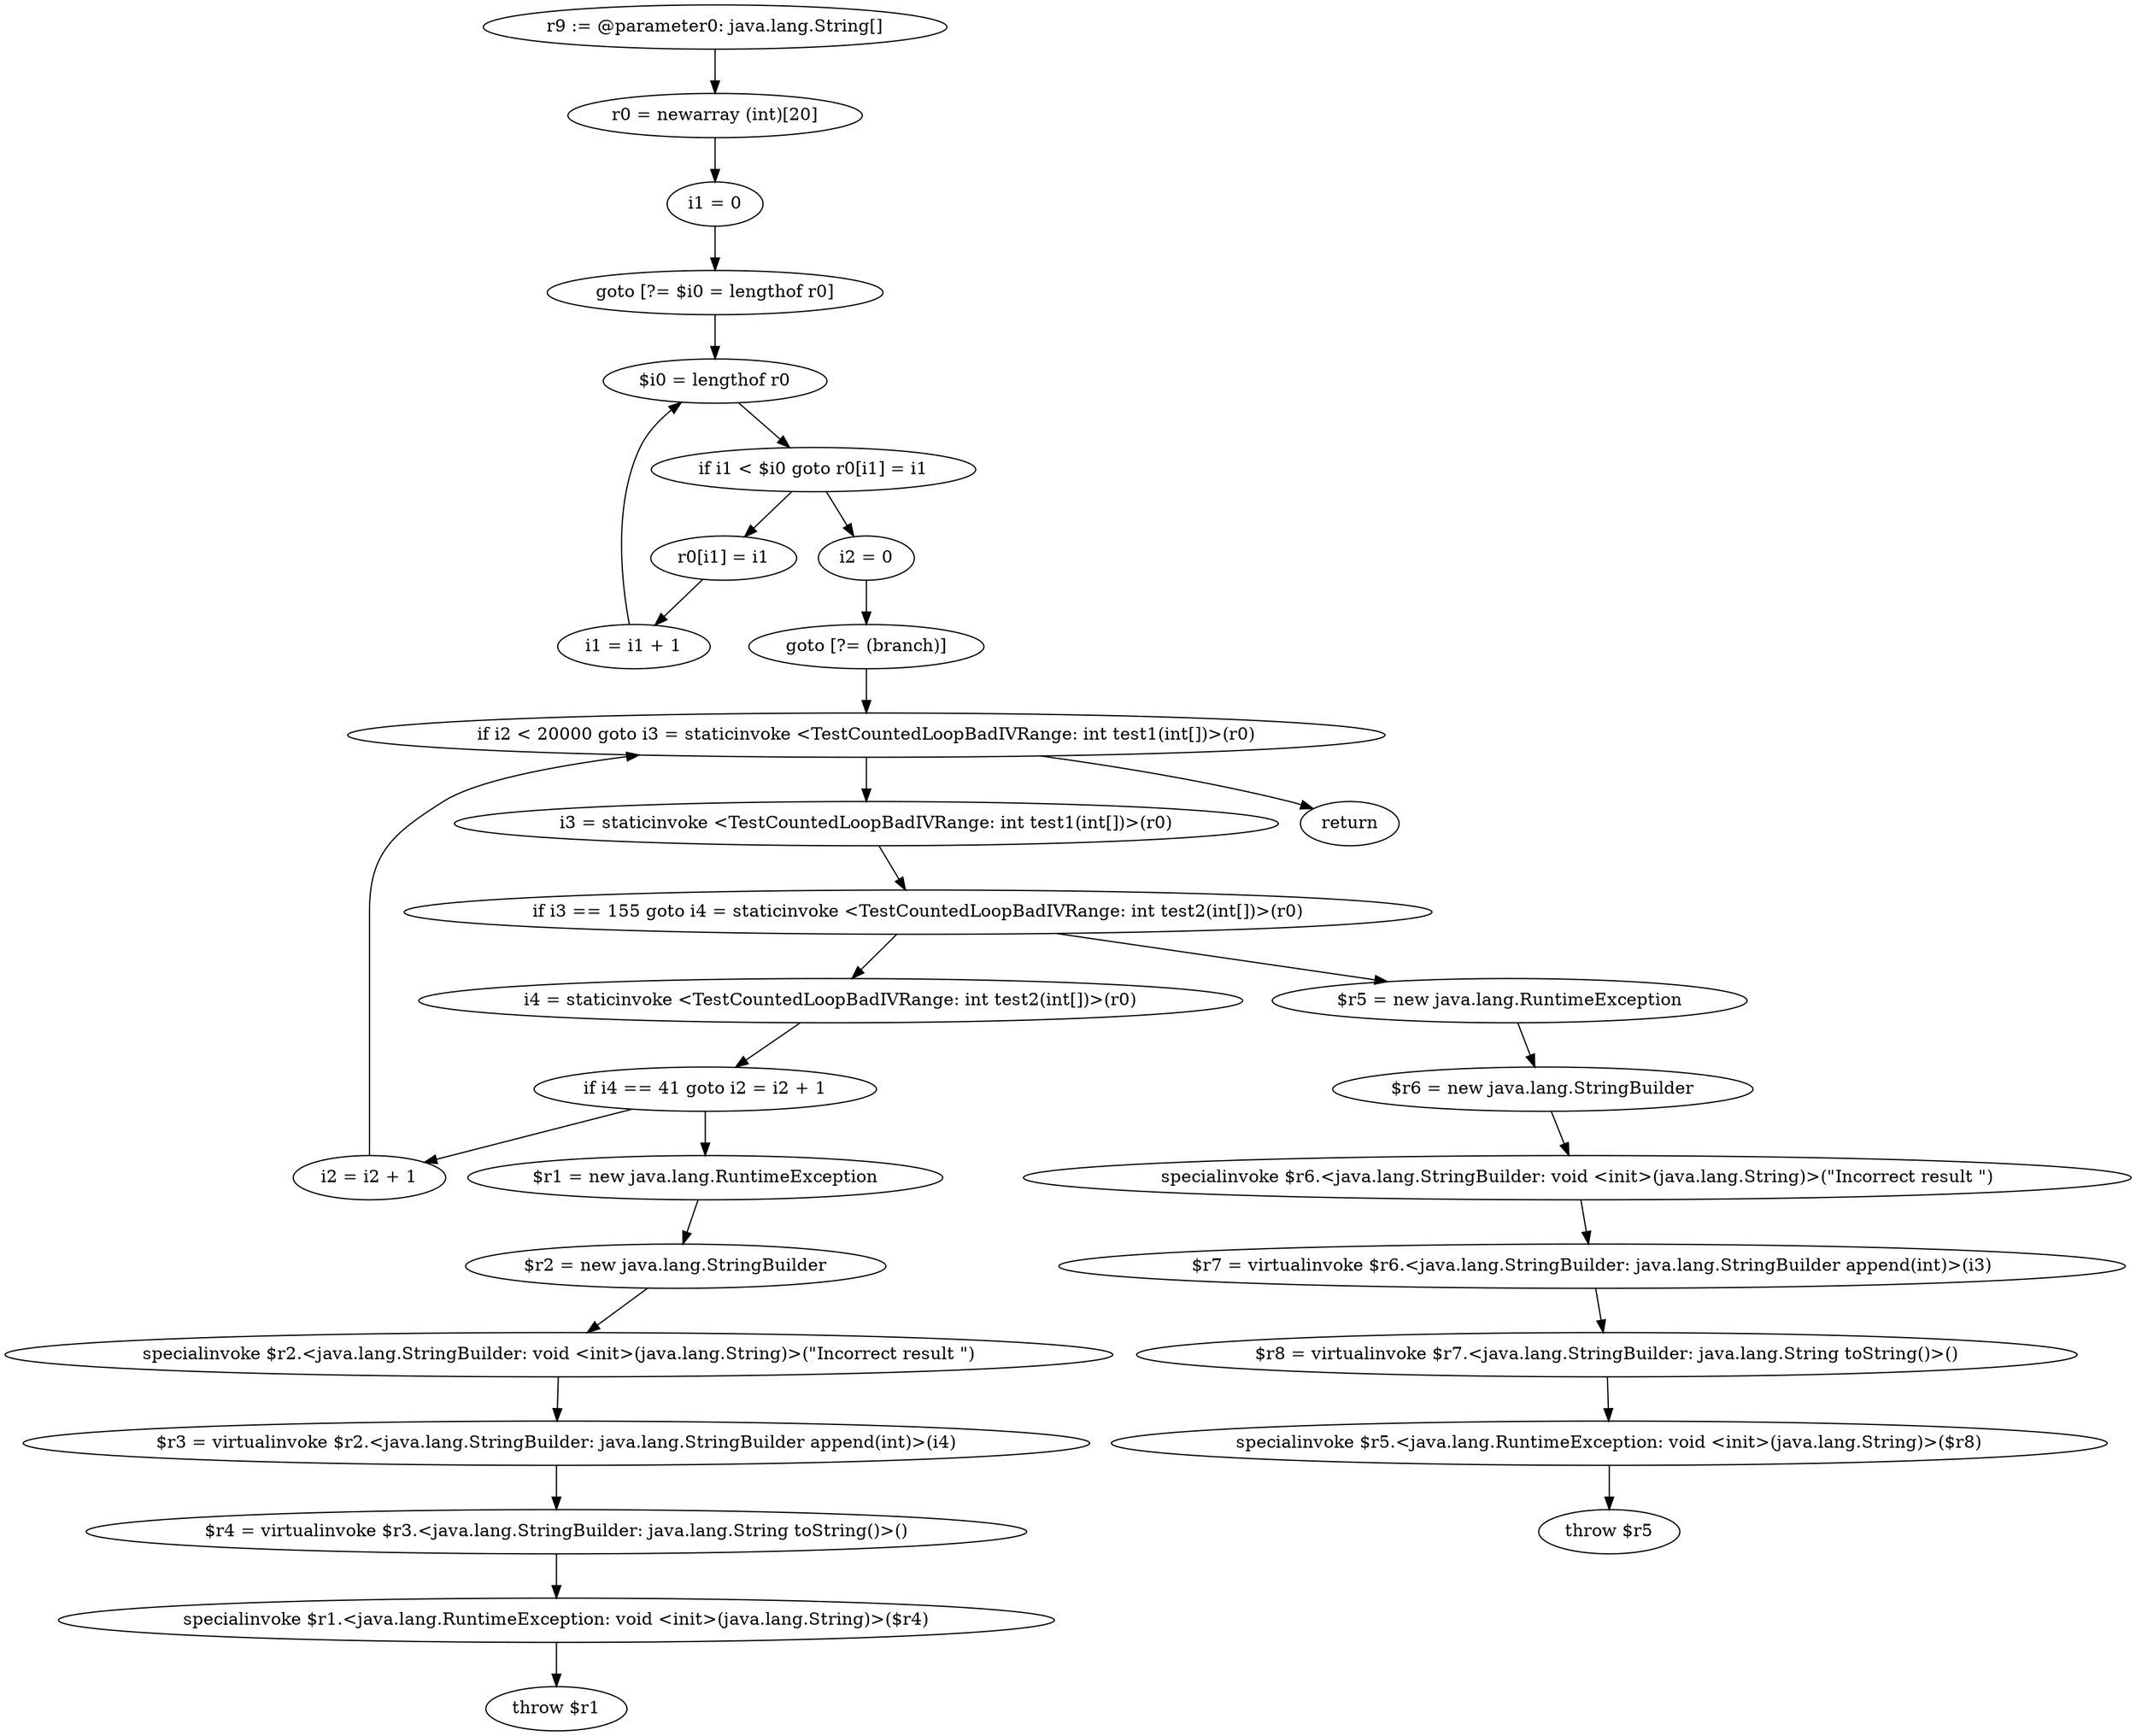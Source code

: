 digraph "unitGraph" {
    "r9 := @parameter0: java.lang.String[]"
    "r0 = newarray (int)[20]"
    "i1 = 0"
    "goto [?= $i0 = lengthof r0]"
    "r0[i1] = i1"
    "i1 = i1 + 1"
    "$i0 = lengthof r0"
    "if i1 < $i0 goto r0[i1] = i1"
    "i2 = 0"
    "goto [?= (branch)]"
    "i3 = staticinvoke <TestCountedLoopBadIVRange: int test1(int[])>(r0)"
    "if i3 == 155 goto i4 = staticinvoke <TestCountedLoopBadIVRange: int test2(int[])>(r0)"
    "$r5 = new java.lang.RuntimeException"
    "$r6 = new java.lang.StringBuilder"
    "specialinvoke $r6.<java.lang.StringBuilder: void <init>(java.lang.String)>(\"Incorrect result \")"
    "$r7 = virtualinvoke $r6.<java.lang.StringBuilder: java.lang.StringBuilder append(int)>(i3)"
    "$r8 = virtualinvoke $r7.<java.lang.StringBuilder: java.lang.String toString()>()"
    "specialinvoke $r5.<java.lang.RuntimeException: void <init>(java.lang.String)>($r8)"
    "throw $r5"
    "i4 = staticinvoke <TestCountedLoopBadIVRange: int test2(int[])>(r0)"
    "if i4 == 41 goto i2 = i2 + 1"
    "$r1 = new java.lang.RuntimeException"
    "$r2 = new java.lang.StringBuilder"
    "specialinvoke $r2.<java.lang.StringBuilder: void <init>(java.lang.String)>(\"Incorrect result \")"
    "$r3 = virtualinvoke $r2.<java.lang.StringBuilder: java.lang.StringBuilder append(int)>(i4)"
    "$r4 = virtualinvoke $r3.<java.lang.StringBuilder: java.lang.String toString()>()"
    "specialinvoke $r1.<java.lang.RuntimeException: void <init>(java.lang.String)>($r4)"
    "throw $r1"
    "i2 = i2 + 1"
    "if i2 < 20000 goto i3 = staticinvoke <TestCountedLoopBadIVRange: int test1(int[])>(r0)"
    "return"
    "r9 := @parameter0: java.lang.String[]"->"r0 = newarray (int)[20]";
    "r0 = newarray (int)[20]"->"i1 = 0";
    "i1 = 0"->"goto [?= $i0 = lengthof r0]";
    "goto [?= $i0 = lengthof r0]"->"$i0 = lengthof r0";
    "r0[i1] = i1"->"i1 = i1 + 1";
    "i1 = i1 + 1"->"$i0 = lengthof r0";
    "$i0 = lengthof r0"->"if i1 < $i0 goto r0[i1] = i1";
    "if i1 < $i0 goto r0[i1] = i1"->"i2 = 0";
    "if i1 < $i0 goto r0[i1] = i1"->"r0[i1] = i1";
    "i2 = 0"->"goto [?= (branch)]";
    "goto [?= (branch)]"->"if i2 < 20000 goto i3 = staticinvoke <TestCountedLoopBadIVRange: int test1(int[])>(r0)";
    "i3 = staticinvoke <TestCountedLoopBadIVRange: int test1(int[])>(r0)"->"if i3 == 155 goto i4 = staticinvoke <TestCountedLoopBadIVRange: int test2(int[])>(r0)";
    "if i3 == 155 goto i4 = staticinvoke <TestCountedLoopBadIVRange: int test2(int[])>(r0)"->"$r5 = new java.lang.RuntimeException";
    "if i3 == 155 goto i4 = staticinvoke <TestCountedLoopBadIVRange: int test2(int[])>(r0)"->"i4 = staticinvoke <TestCountedLoopBadIVRange: int test2(int[])>(r0)";
    "$r5 = new java.lang.RuntimeException"->"$r6 = new java.lang.StringBuilder";
    "$r6 = new java.lang.StringBuilder"->"specialinvoke $r6.<java.lang.StringBuilder: void <init>(java.lang.String)>(\"Incorrect result \")";
    "specialinvoke $r6.<java.lang.StringBuilder: void <init>(java.lang.String)>(\"Incorrect result \")"->"$r7 = virtualinvoke $r6.<java.lang.StringBuilder: java.lang.StringBuilder append(int)>(i3)";
    "$r7 = virtualinvoke $r6.<java.lang.StringBuilder: java.lang.StringBuilder append(int)>(i3)"->"$r8 = virtualinvoke $r7.<java.lang.StringBuilder: java.lang.String toString()>()";
    "$r8 = virtualinvoke $r7.<java.lang.StringBuilder: java.lang.String toString()>()"->"specialinvoke $r5.<java.lang.RuntimeException: void <init>(java.lang.String)>($r8)";
    "specialinvoke $r5.<java.lang.RuntimeException: void <init>(java.lang.String)>($r8)"->"throw $r5";
    "i4 = staticinvoke <TestCountedLoopBadIVRange: int test2(int[])>(r0)"->"if i4 == 41 goto i2 = i2 + 1";
    "if i4 == 41 goto i2 = i2 + 1"->"$r1 = new java.lang.RuntimeException";
    "if i4 == 41 goto i2 = i2 + 1"->"i2 = i2 + 1";
    "$r1 = new java.lang.RuntimeException"->"$r2 = new java.lang.StringBuilder";
    "$r2 = new java.lang.StringBuilder"->"specialinvoke $r2.<java.lang.StringBuilder: void <init>(java.lang.String)>(\"Incorrect result \")";
    "specialinvoke $r2.<java.lang.StringBuilder: void <init>(java.lang.String)>(\"Incorrect result \")"->"$r3 = virtualinvoke $r2.<java.lang.StringBuilder: java.lang.StringBuilder append(int)>(i4)";
    "$r3 = virtualinvoke $r2.<java.lang.StringBuilder: java.lang.StringBuilder append(int)>(i4)"->"$r4 = virtualinvoke $r3.<java.lang.StringBuilder: java.lang.String toString()>()";
    "$r4 = virtualinvoke $r3.<java.lang.StringBuilder: java.lang.String toString()>()"->"specialinvoke $r1.<java.lang.RuntimeException: void <init>(java.lang.String)>($r4)";
    "specialinvoke $r1.<java.lang.RuntimeException: void <init>(java.lang.String)>($r4)"->"throw $r1";
    "i2 = i2 + 1"->"if i2 < 20000 goto i3 = staticinvoke <TestCountedLoopBadIVRange: int test1(int[])>(r0)";
    "if i2 < 20000 goto i3 = staticinvoke <TestCountedLoopBadIVRange: int test1(int[])>(r0)"->"return";
    "if i2 < 20000 goto i3 = staticinvoke <TestCountedLoopBadIVRange: int test1(int[])>(r0)"->"i3 = staticinvoke <TestCountedLoopBadIVRange: int test1(int[])>(r0)";
}
